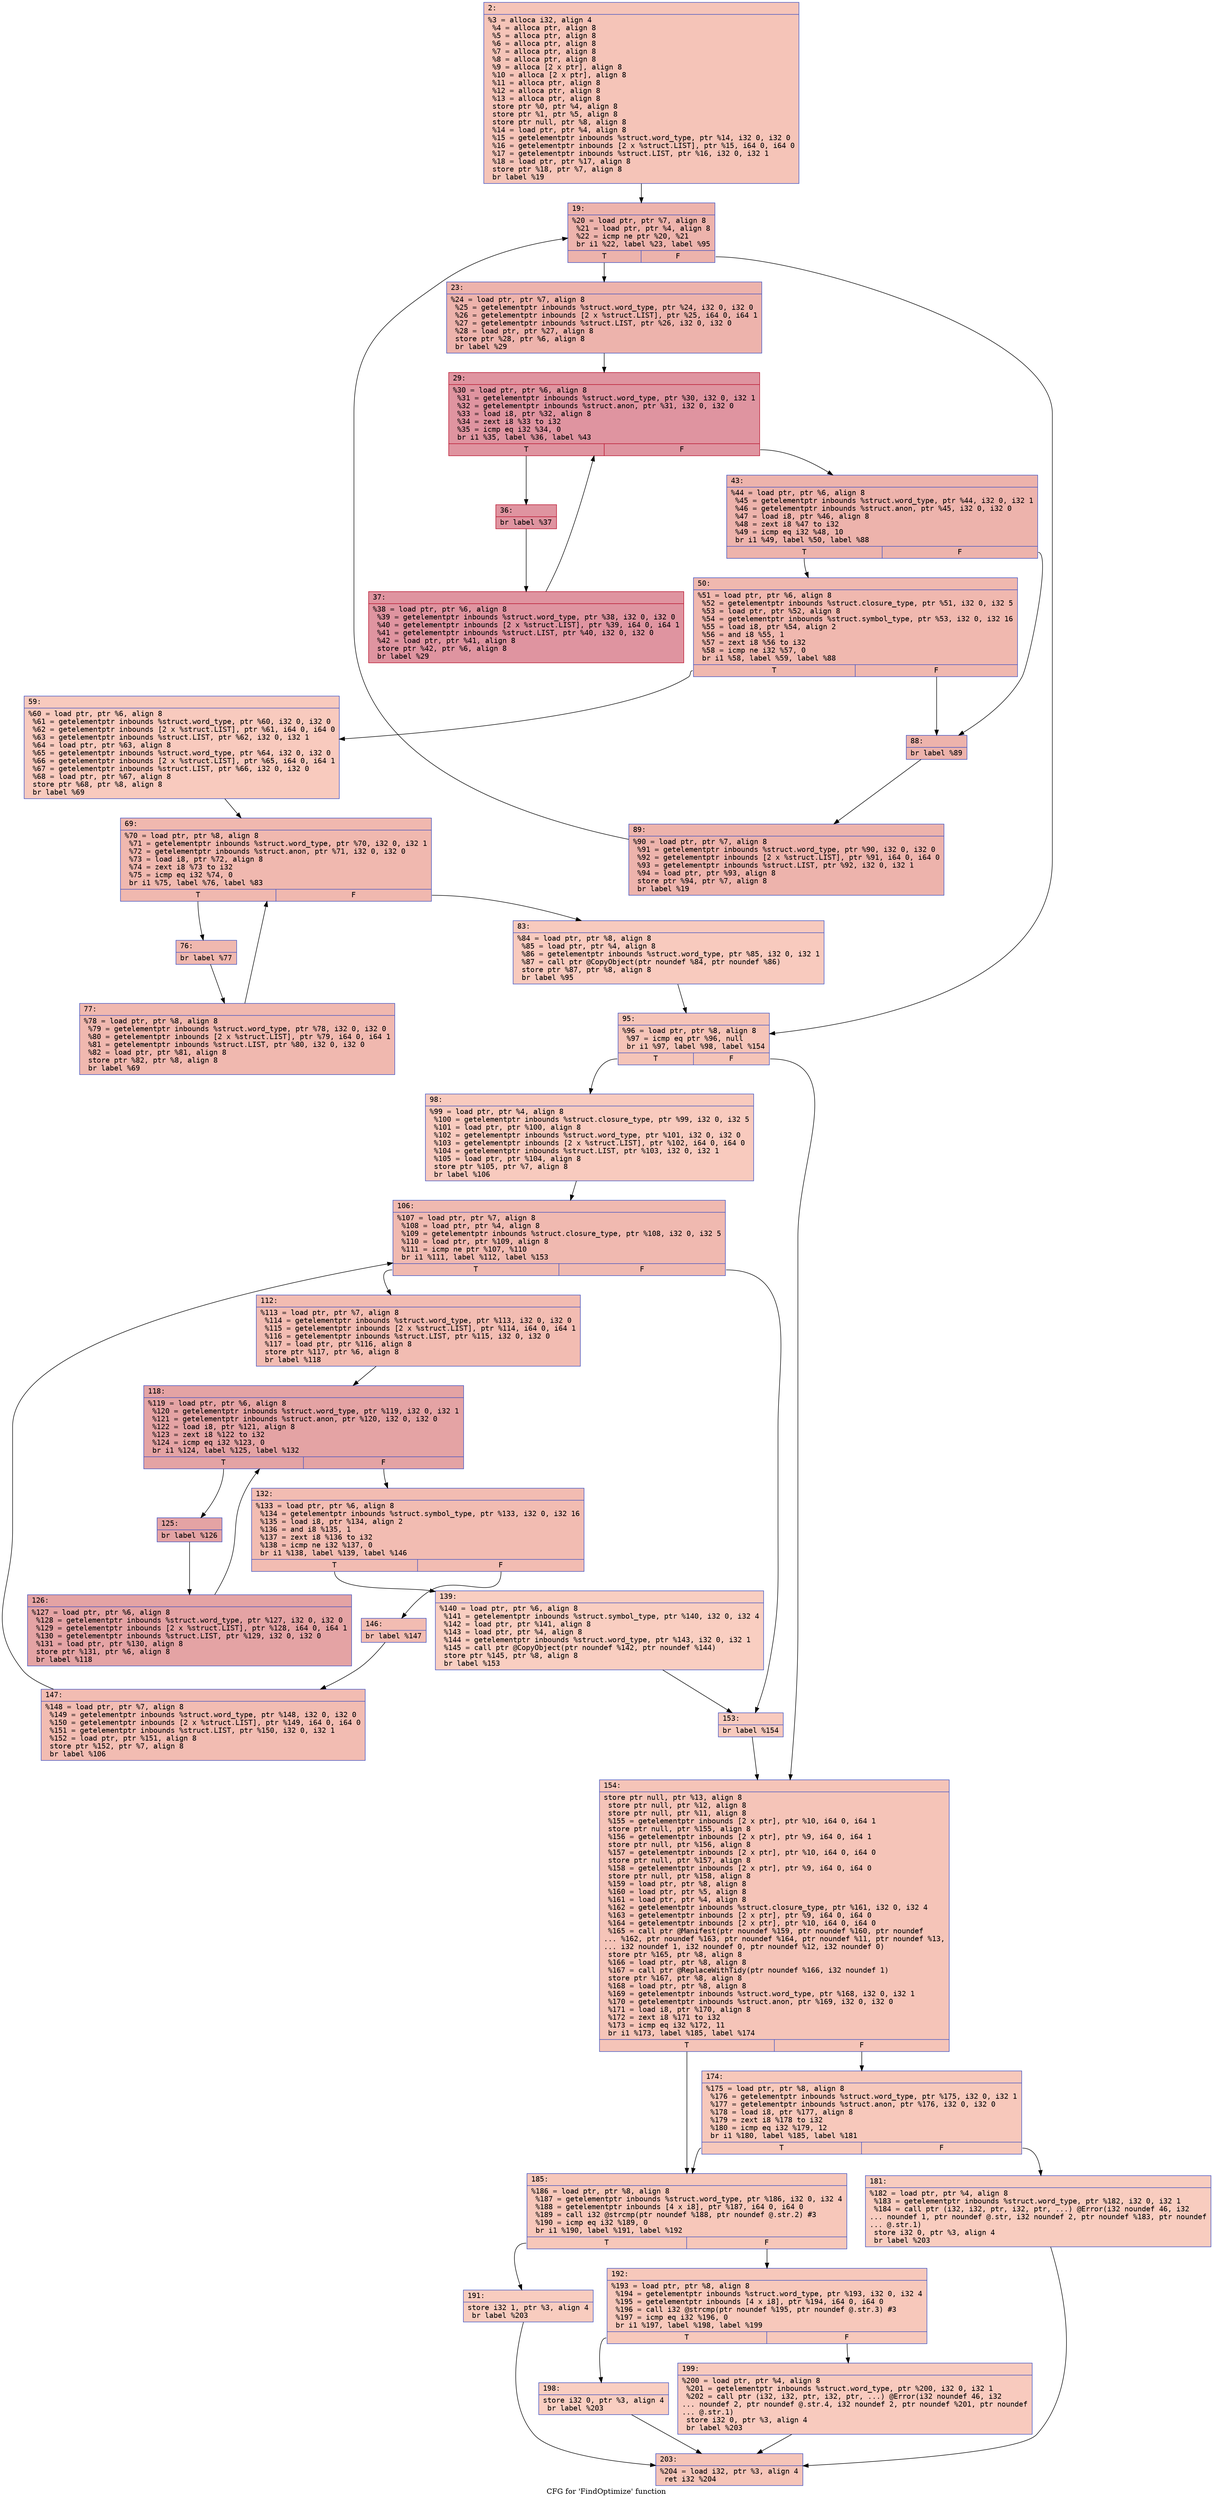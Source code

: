 digraph "CFG for 'FindOptimize' function" {
	label="CFG for 'FindOptimize' function";

	Node0x6000009c8410 [shape=record,color="#3d50c3ff", style=filled, fillcolor="#e97a5f70" fontname="Courier",label="{2:\l|  %3 = alloca i32, align 4\l  %4 = alloca ptr, align 8\l  %5 = alloca ptr, align 8\l  %6 = alloca ptr, align 8\l  %7 = alloca ptr, align 8\l  %8 = alloca ptr, align 8\l  %9 = alloca [2 x ptr], align 8\l  %10 = alloca [2 x ptr], align 8\l  %11 = alloca ptr, align 8\l  %12 = alloca ptr, align 8\l  %13 = alloca ptr, align 8\l  store ptr %0, ptr %4, align 8\l  store ptr %1, ptr %5, align 8\l  store ptr null, ptr %8, align 8\l  %14 = load ptr, ptr %4, align 8\l  %15 = getelementptr inbounds %struct.word_type, ptr %14, i32 0, i32 0\l  %16 = getelementptr inbounds [2 x %struct.LIST], ptr %15, i64 0, i64 0\l  %17 = getelementptr inbounds %struct.LIST, ptr %16, i32 0, i32 1\l  %18 = load ptr, ptr %17, align 8\l  store ptr %18, ptr %7, align 8\l  br label %19\l}"];
	Node0x6000009c8410 -> Node0x6000009c8460[tooltip="2 -> 19\nProbability 100.00%" ];
	Node0x6000009c8460 [shape=record,color="#3d50c3ff", style=filled, fillcolor="#d6524470" fontname="Courier",label="{19:\l|  %20 = load ptr, ptr %7, align 8\l  %21 = load ptr, ptr %4, align 8\l  %22 = icmp ne ptr %20, %21\l  br i1 %22, label %23, label %95\l|{<s0>T|<s1>F}}"];
	Node0x6000009c8460:s0 -> Node0x6000009c84b0[tooltip="19 -> 23\nProbability 96.88%" ];
	Node0x6000009c8460:s1 -> Node0x6000009c88c0[tooltip="19 -> 95\nProbability 3.12%" ];
	Node0x6000009c84b0 [shape=record,color="#3d50c3ff", style=filled, fillcolor="#d6524470" fontname="Courier",label="{23:\l|  %24 = load ptr, ptr %7, align 8\l  %25 = getelementptr inbounds %struct.word_type, ptr %24, i32 0, i32 0\l  %26 = getelementptr inbounds [2 x %struct.LIST], ptr %25, i64 0, i64 1\l  %27 = getelementptr inbounds %struct.LIST, ptr %26, i32 0, i32 0\l  %28 = load ptr, ptr %27, align 8\l  store ptr %28, ptr %6, align 8\l  br label %29\l}"];
	Node0x6000009c84b0 -> Node0x6000009c8500[tooltip="23 -> 29\nProbability 100.00%" ];
	Node0x6000009c8500 [shape=record,color="#b70d28ff", style=filled, fillcolor="#b70d2870" fontname="Courier",label="{29:\l|  %30 = load ptr, ptr %6, align 8\l  %31 = getelementptr inbounds %struct.word_type, ptr %30, i32 0, i32 1\l  %32 = getelementptr inbounds %struct.anon, ptr %31, i32 0, i32 0\l  %33 = load i8, ptr %32, align 8\l  %34 = zext i8 %33 to i32\l  %35 = icmp eq i32 %34, 0\l  br i1 %35, label %36, label %43\l|{<s0>T|<s1>F}}"];
	Node0x6000009c8500:s0 -> Node0x6000009c8550[tooltip="29 -> 36\nProbability 96.88%" ];
	Node0x6000009c8500:s1 -> Node0x6000009c85f0[tooltip="29 -> 43\nProbability 3.12%" ];
	Node0x6000009c8550 [shape=record,color="#b70d28ff", style=filled, fillcolor="#b70d2870" fontname="Courier",label="{36:\l|  br label %37\l}"];
	Node0x6000009c8550 -> Node0x6000009c85a0[tooltip="36 -> 37\nProbability 100.00%" ];
	Node0x6000009c85a0 [shape=record,color="#b70d28ff", style=filled, fillcolor="#b70d2870" fontname="Courier",label="{37:\l|  %38 = load ptr, ptr %6, align 8\l  %39 = getelementptr inbounds %struct.word_type, ptr %38, i32 0, i32 0\l  %40 = getelementptr inbounds [2 x %struct.LIST], ptr %39, i64 0, i64 1\l  %41 = getelementptr inbounds %struct.LIST, ptr %40, i32 0, i32 0\l  %42 = load ptr, ptr %41, align 8\l  store ptr %42, ptr %6, align 8\l  br label %29\l}"];
	Node0x6000009c85a0 -> Node0x6000009c8500[tooltip="37 -> 29\nProbability 100.00%" ];
	Node0x6000009c85f0 [shape=record,color="#3d50c3ff", style=filled, fillcolor="#d6524470" fontname="Courier",label="{43:\l|  %44 = load ptr, ptr %6, align 8\l  %45 = getelementptr inbounds %struct.word_type, ptr %44, i32 0, i32 1\l  %46 = getelementptr inbounds %struct.anon, ptr %45, i32 0, i32 0\l  %47 = load i8, ptr %46, align 8\l  %48 = zext i8 %47 to i32\l  %49 = icmp eq i32 %48, 10\l  br i1 %49, label %50, label %88\l|{<s0>T|<s1>F}}"];
	Node0x6000009c85f0:s0 -> Node0x6000009c8640[tooltip="43 -> 50\nProbability 50.00%" ];
	Node0x6000009c85f0:s1 -> Node0x6000009c8820[tooltip="43 -> 88\nProbability 50.00%" ];
	Node0x6000009c8640 [shape=record,color="#3d50c3ff", style=filled, fillcolor="#dc5d4a70" fontname="Courier",label="{50:\l|  %51 = load ptr, ptr %6, align 8\l  %52 = getelementptr inbounds %struct.closure_type, ptr %51, i32 0, i32 5\l  %53 = load ptr, ptr %52, align 8\l  %54 = getelementptr inbounds %struct.symbol_type, ptr %53, i32 0, i32 16\l  %55 = load i8, ptr %54, align 2\l  %56 = and i8 %55, 1\l  %57 = zext i8 %56 to i32\l  %58 = icmp ne i32 %57, 0\l  br i1 %58, label %59, label %88\l|{<s0>T|<s1>F}}"];
	Node0x6000009c8640:s0 -> Node0x6000009c8690[tooltip="50 -> 59\nProbability 3.12%" ];
	Node0x6000009c8640:s1 -> Node0x6000009c8820[tooltip="50 -> 88\nProbability 96.88%" ];
	Node0x6000009c8690 [shape=record,color="#3d50c3ff", style=filled, fillcolor="#ef886b70" fontname="Courier",label="{59:\l|  %60 = load ptr, ptr %6, align 8\l  %61 = getelementptr inbounds %struct.word_type, ptr %60, i32 0, i32 0\l  %62 = getelementptr inbounds [2 x %struct.LIST], ptr %61, i64 0, i64 0\l  %63 = getelementptr inbounds %struct.LIST, ptr %62, i32 0, i32 1\l  %64 = load ptr, ptr %63, align 8\l  %65 = getelementptr inbounds %struct.word_type, ptr %64, i32 0, i32 0\l  %66 = getelementptr inbounds [2 x %struct.LIST], ptr %65, i64 0, i64 1\l  %67 = getelementptr inbounds %struct.LIST, ptr %66, i32 0, i32 0\l  %68 = load ptr, ptr %67, align 8\l  store ptr %68, ptr %8, align 8\l  br label %69\l}"];
	Node0x6000009c8690 -> Node0x6000009c86e0[tooltip="59 -> 69\nProbability 100.00%" ];
	Node0x6000009c86e0 [shape=record,color="#3d50c3ff", style=filled, fillcolor="#dc5d4a70" fontname="Courier",label="{69:\l|  %70 = load ptr, ptr %8, align 8\l  %71 = getelementptr inbounds %struct.word_type, ptr %70, i32 0, i32 1\l  %72 = getelementptr inbounds %struct.anon, ptr %71, i32 0, i32 0\l  %73 = load i8, ptr %72, align 8\l  %74 = zext i8 %73 to i32\l  %75 = icmp eq i32 %74, 0\l  br i1 %75, label %76, label %83\l|{<s0>T|<s1>F}}"];
	Node0x6000009c86e0:s0 -> Node0x6000009c8730[tooltip="69 -> 76\nProbability 96.88%" ];
	Node0x6000009c86e0:s1 -> Node0x6000009c87d0[tooltip="69 -> 83\nProbability 3.12%" ];
	Node0x6000009c8730 [shape=record,color="#3d50c3ff", style=filled, fillcolor="#dc5d4a70" fontname="Courier",label="{76:\l|  br label %77\l}"];
	Node0x6000009c8730 -> Node0x6000009c8780[tooltip="76 -> 77\nProbability 100.00%" ];
	Node0x6000009c8780 [shape=record,color="#3d50c3ff", style=filled, fillcolor="#dc5d4a70" fontname="Courier",label="{77:\l|  %78 = load ptr, ptr %8, align 8\l  %79 = getelementptr inbounds %struct.word_type, ptr %78, i32 0, i32 0\l  %80 = getelementptr inbounds [2 x %struct.LIST], ptr %79, i64 0, i64 1\l  %81 = getelementptr inbounds %struct.LIST, ptr %80, i32 0, i32 0\l  %82 = load ptr, ptr %81, align 8\l  store ptr %82, ptr %8, align 8\l  br label %69\l}"];
	Node0x6000009c8780 -> Node0x6000009c86e0[tooltip="77 -> 69\nProbability 100.00%" ];
	Node0x6000009c87d0 [shape=record,color="#3d50c3ff", style=filled, fillcolor="#ef886b70" fontname="Courier",label="{83:\l|  %84 = load ptr, ptr %8, align 8\l  %85 = load ptr, ptr %4, align 8\l  %86 = getelementptr inbounds %struct.word_type, ptr %85, i32 0, i32 1\l  %87 = call ptr @CopyObject(ptr noundef %84, ptr noundef %86)\l  store ptr %87, ptr %8, align 8\l  br label %95\l}"];
	Node0x6000009c87d0 -> Node0x6000009c88c0[tooltip="83 -> 95\nProbability 100.00%" ];
	Node0x6000009c8820 [shape=record,color="#3d50c3ff", style=filled, fillcolor="#d6524470" fontname="Courier",label="{88:\l|  br label %89\l}"];
	Node0x6000009c8820 -> Node0x6000009c8870[tooltip="88 -> 89\nProbability 100.00%" ];
	Node0x6000009c8870 [shape=record,color="#3d50c3ff", style=filled, fillcolor="#d6524470" fontname="Courier",label="{89:\l|  %90 = load ptr, ptr %7, align 8\l  %91 = getelementptr inbounds %struct.word_type, ptr %90, i32 0, i32 0\l  %92 = getelementptr inbounds [2 x %struct.LIST], ptr %91, i64 0, i64 0\l  %93 = getelementptr inbounds %struct.LIST, ptr %92, i32 0, i32 1\l  %94 = load ptr, ptr %93, align 8\l  store ptr %94, ptr %7, align 8\l  br label %19\l}"];
	Node0x6000009c8870 -> Node0x6000009c8460[tooltip="89 -> 19\nProbability 100.00%" ];
	Node0x6000009c88c0 [shape=record,color="#3d50c3ff", style=filled, fillcolor="#e97a5f70" fontname="Courier",label="{95:\l|  %96 = load ptr, ptr %8, align 8\l  %97 = icmp eq ptr %96, null\l  br i1 %97, label %98, label %154\l|{<s0>T|<s1>F}}"];
	Node0x6000009c88c0:s0 -> Node0x6000009c8910[tooltip="95 -> 98\nProbability 37.50%" ];
	Node0x6000009c88c0:s1 -> Node0x6000009c8c80[tooltip="95 -> 154\nProbability 62.50%" ];
	Node0x6000009c8910 [shape=record,color="#3d50c3ff", style=filled, fillcolor="#ef886b70" fontname="Courier",label="{98:\l|  %99 = load ptr, ptr %4, align 8\l  %100 = getelementptr inbounds %struct.closure_type, ptr %99, i32 0, i32 5\l  %101 = load ptr, ptr %100, align 8\l  %102 = getelementptr inbounds %struct.word_type, ptr %101, i32 0, i32 0\l  %103 = getelementptr inbounds [2 x %struct.LIST], ptr %102, i64 0, i64 0\l  %104 = getelementptr inbounds %struct.LIST, ptr %103, i32 0, i32 1\l  %105 = load ptr, ptr %104, align 8\l  store ptr %105, ptr %7, align 8\l  br label %106\l}"];
	Node0x6000009c8910 -> Node0x6000009c8960[tooltip="98 -> 106\nProbability 100.00%" ];
	Node0x6000009c8960 [shape=record,color="#3d50c3ff", style=filled, fillcolor="#de614d70" fontname="Courier",label="{106:\l|  %107 = load ptr, ptr %7, align 8\l  %108 = load ptr, ptr %4, align 8\l  %109 = getelementptr inbounds %struct.closure_type, ptr %108, i32 0, i32 5\l  %110 = load ptr, ptr %109, align 8\l  %111 = icmp ne ptr %107, %110\l  br i1 %111, label %112, label %153\l|{<s0>T|<s1>F}}"];
	Node0x6000009c8960:s0 -> Node0x6000009c89b0[tooltip="106 -> 112\nProbability 96.88%" ];
	Node0x6000009c8960:s1 -> Node0x6000009c8c30[tooltip="106 -> 153\nProbability 3.12%" ];
	Node0x6000009c89b0 [shape=record,color="#3d50c3ff", style=filled, fillcolor="#e1675170" fontname="Courier",label="{112:\l|  %113 = load ptr, ptr %7, align 8\l  %114 = getelementptr inbounds %struct.word_type, ptr %113, i32 0, i32 0\l  %115 = getelementptr inbounds [2 x %struct.LIST], ptr %114, i64 0, i64 1\l  %116 = getelementptr inbounds %struct.LIST, ptr %115, i32 0, i32 0\l  %117 = load ptr, ptr %116, align 8\l  store ptr %117, ptr %6, align 8\l  br label %118\l}"];
	Node0x6000009c89b0 -> Node0x6000009c8a00[tooltip="112 -> 118\nProbability 100.00%" ];
	Node0x6000009c8a00 [shape=record,color="#3d50c3ff", style=filled, fillcolor="#c32e3170" fontname="Courier",label="{118:\l|  %119 = load ptr, ptr %6, align 8\l  %120 = getelementptr inbounds %struct.word_type, ptr %119, i32 0, i32 1\l  %121 = getelementptr inbounds %struct.anon, ptr %120, i32 0, i32 0\l  %122 = load i8, ptr %121, align 8\l  %123 = zext i8 %122 to i32\l  %124 = icmp eq i32 %123, 0\l  br i1 %124, label %125, label %132\l|{<s0>T|<s1>F}}"];
	Node0x6000009c8a00:s0 -> Node0x6000009c8a50[tooltip="118 -> 125\nProbability 96.88%" ];
	Node0x6000009c8a00:s1 -> Node0x6000009c8af0[tooltip="118 -> 132\nProbability 3.12%" ];
	Node0x6000009c8a50 [shape=record,color="#3d50c3ff", style=filled, fillcolor="#c32e3170" fontname="Courier",label="{125:\l|  br label %126\l}"];
	Node0x6000009c8a50 -> Node0x6000009c8aa0[tooltip="125 -> 126\nProbability 100.00%" ];
	Node0x6000009c8aa0 [shape=record,color="#3d50c3ff", style=filled, fillcolor="#c32e3170" fontname="Courier",label="{126:\l|  %127 = load ptr, ptr %6, align 8\l  %128 = getelementptr inbounds %struct.word_type, ptr %127, i32 0, i32 0\l  %129 = getelementptr inbounds [2 x %struct.LIST], ptr %128, i64 0, i64 1\l  %130 = getelementptr inbounds %struct.LIST, ptr %129, i32 0, i32 0\l  %131 = load ptr, ptr %130, align 8\l  store ptr %131, ptr %6, align 8\l  br label %118\l}"];
	Node0x6000009c8aa0 -> Node0x6000009c8a00[tooltip="126 -> 118\nProbability 100.00%" ];
	Node0x6000009c8af0 [shape=record,color="#3d50c3ff", style=filled, fillcolor="#e1675170" fontname="Courier",label="{132:\l|  %133 = load ptr, ptr %6, align 8\l  %134 = getelementptr inbounds %struct.symbol_type, ptr %133, i32 0, i32 16\l  %135 = load i8, ptr %134, align 2\l  %136 = and i8 %135, 1\l  %137 = zext i8 %136 to i32\l  %138 = icmp ne i32 %137, 0\l  br i1 %138, label %139, label %146\l|{<s0>T|<s1>F}}"];
	Node0x6000009c8af0:s0 -> Node0x6000009c8b40[tooltip="132 -> 139\nProbability 3.12%" ];
	Node0x6000009c8af0:s1 -> Node0x6000009c8b90[tooltip="132 -> 146\nProbability 96.88%" ];
	Node0x6000009c8b40 [shape=record,color="#3d50c3ff", style=filled, fillcolor="#f2907270" fontname="Courier",label="{139:\l|  %140 = load ptr, ptr %6, align 8\l  %141 = getelementptr inbounds %struct.symbol_type, ptr %140, i32 0, i32 4\l  %142 = load ptr, ptr %141, align 8\l  %143 = load ptr, ptr %4, align 8\l  %144 = getelementptr inbounds %struct.word_type, ptr %143, i32 0, i32 1\l  %145 = call ptr @CopyObject(ptr noundef %142, ptr noundef %144)\l  store ptr %145, ptr %8, align 8\l  br label %153\l}"];
	Node0x6000009c8b40 -> Node0x6000009c8c30[tooltip="139 -> 153\nProbability 100.00%" ];
	Node0x6000009c8b90 [shape=record,color="#3d50c3ff", style=filled, fillcolor="#e1675170" fontname="Courier",label="{146:\l|  br label %147\l}"];
	Node0x6000009c8b90 -> Node0x6000009c8be0[tooltip="146 -> 147\nProbability 100.00%" ];
	Node0x6000009c8be0 [shape=record,color="#3d50c3ff", style=filled, fillcolor="#e1675170" fontname="Courier",label="{147:\l|  %148 = load ptr, ptr %7, align 8\l  %149 = getelementptr inbounds %struct.word_type, ptr %148, i32 0, i32 0\l  %150 = getelementptr inbounds [2 x %struct.LIST], ptr %149, i64 0, i64 0\l  %151 = getelementptr inbounds %struct.LIST, ptr %150, i32 0, i32 1\l  %152 = load ptr, ptr %151, align 8\l  store ptr %152, ptr %7, align 8\l  br label %106\l}"];
	Node0x6000009c8be0 -> Node0x6000009c8960[tooltip="147 -> 106\nProbability 100.00%" ];
	Node0x6000009c8c30 [shape=record,color="#3d50c3ff", style=filled, fillcolor="#ef886b70" fontname="Courier",label="{153:\l|  br label %154\l}"];
	Node0x6000009c8c30 -> Node0x6000009c8c80[tooltip="153 -> 154\nProbability 100.00%" ];
	Node0x6000009c8c80 [shape=record,color="#3d50c3ff", style=filled, fillcolor="#e97a5f70" fontname="Courier",label="{154:\l|  store ptr null, ptr %13, align 8\l  store ptr null, ptr %12, align 8\l  store ptr null, ptr %11, align 8\l  %155 = getelementptr inbounds [2 x ptr], ptr %10, i64 0, i64 1\l  store ptr null, ptr %155, align 8\l  %156 = getelementptr inbounds [2 x ptr], ptr %9, i64 0, i64 1\l  store ptr null, ptr %156, align 8\l  %157 = getelementptr inbounds [2 x ptr], ptr %10, i64 0, i64 0\l  store ptr null, ptr %157, align 8\l  %158 = getelementptr inbounds [2 x ptr], ptr %9, i64 0, i64 0\l  store ptr null, ptr %158, align 8\l  %159 = load ptr, ptr %8, align 8\l  %160 = load ptr, ptr %5, align 8\l  %161 = load ptr, ptr %4, align 8\l  %162 = getelementptr inbounds %struct.closure_type, ptr %161, i32 0, i32 4\l  %163 = getelementptr inbounds [2 x ptr], ptr %9, i64 0, i64 0\l  %164 = getelementptr inbounds [2 x ptr], ptr %10, i64 0, i64 0\l  %165 = call ptr @Manifest(ptr noundef %159, ptr noundef %160, ptr noundef\l... %162, ptr noundef %163, ptr noundef %164, ptr noundef %11, ptr noundef %13,\l... i32 noundef 1, i32 noundef 0, ptr noundef %12, i32 noundef 0)\l  store ptr %165, ptr %8, align 8\l  %166 = load ptr, ptr %8, align 8\l  %167 = call ptr @ReplaceWithTidy(ptr noundef %166, i32 noundef 1)\l  store ptr %167, ptr %8, align 8\l  %168 = load ptr, ptr %8, align 8\l  %169 = getelementptr inbounds %struct.word_type, ptr %168, i32 0, i32 1\l  %170 = getelementptr inbounds %struct.anon, ptr %169, i32 0, i32 0\l  %171 = load i8, ptr %170, align 8\l  %172 = zext i8 %171 to i32\l  %173 = icmp eq i32 %172, 11\l  br i1 %173, label %185, label %174\l|{<s0>T|<s1>F}}"];
	Node0x6000009c8c80:s0 -> Node0x6000009c8d70[tooltip="154 -> 185\nProbability 50.00%" ];
	Node0x6000009c8c80:s1 -> Node0x6000009c8cd0[tooltip="154 -> 174\nProbability 50.00%" ];
	Node0x6000009c8cd0 [shape=record,color="#3d50c3ff", style=filled, fillcolor="#ed836670" fontname="Courier",label="{174:\l|  %175 = load ptr, ptr %8, align 8\l  %176 = getelementptr inbounds %struct.word_type, ptr %175, i32 0, i32 1\l  %177 = getelementptr inbounds %struct.anon, ptr %176, i32 0, i32 0\l  %178 = load i8, ptr %177, align 8\l  %179 = zext i8 %178 to i32\l  %180 = icmp eq i32 %179, 12\l  br i1 %180, label %185, label %181\l|{<s0>T|<s1>F}}"];
	Node0x6000009c8cd0:s0 -> Node0x6000009c8d70[tooltip="174 -> 185\nProbability 50.00%" ];
	Node0x6000009c8cd0:s1 -> Node0x6000009c8d20[tooltip="174 -> 181\nProbability 50.00%" ];
	Node0x6000009c8d20 [shape=record,color="#3d50c3ff", style=filled, fillcolor="#f08b6e70" fontname="Courier",label="{181:\l|  %182 = load ptr, ptr %4, align 8\l  %183 = getelementptr inbounds %struct.word_type, ptr %182, i32 0, i32 1\l  %184 = call ptr (i32, i32, ptr, i32, ptr, ...) @Error(i32 noundef 46, i32\l... noundef 1, ptr noundef @.str, i32 noundef 2, ptr noundef %183, ptr noundef\l... @.str.1)\l  store i32 0, ptr %3, align 4\l  br label %203\l}"];
	Node0x6000009c8d20 -> Node0x6000009c8f00[tooltip="181 -> 203\nProbability 100.00%" ];
	Node0x6000009c8d70 [shape=record,color="#3d50c3ff", style=filled, fillcolor="#ec7f6370" fontname="Courier",label="{185:\l|  %186 = load ptr, ptr %8, align 8\l  %187 = getelementptr inbounds %struct.word_type, ptr %186, i32 0, i32 4\l  %188 = getelementptr inbounds [4 x i8], ptr %187, i64 0, i64 0\l  %189 = call i32 @strcmp(ptr noundef %188, ptr noundef @.str.2) #3\l  %190 = icmp eq i32 %189, 0\l  br i1 %190, label %191, label %192\l|{<s0>T|<s1>F}}"];
	Node0x6000009c8d70:s0 -> Node0x6000009c8dc0[tooltip="185 -> 191\nProbability 37.50%" ];
	Node0x6000009c8d70:s1 -> Node0x6000009c8e10[tooltip="185 -> 192\nProbability 62.50%" ];
	Node0x6000009c8dc0 [shape=record,color="#3d50c3ff", style=filled, fillcolor="#f08b6e70" fontname="Courier",label="{191:\l|  store i32 1, ptr %3, align 4\l  br label %203\l}"];
	Node0x6000009c8dc0 -> Node0x6000009c8f00[tooltip="191 -> 203\nProbability 100.00%" ];
	Node0x6000009c8e10 [shape=record,color="#3d50c3ff", style=filled, fillcolor="#ed836670" fontname="Courier",label="{192:\l|  %193 = load ptr, ptr %8, align 8\l  %194 = getelementptr inbounds %struct.word_type, ptr %193, i32 0, i32 4\l  %195 = getelementptr inbounds [4 x i8], ptr %194, i64 0, i64 0\l  %196 = call i32 @strcmp(ptr noundef %195, ptr noundef @.str.3) #3\l  %197 = icmp eq i32 %196, 0\l  br i1 %197, label %198, label %199\l|{<s0>T|<s1>F}}"];
	Node0x6000009c8e10:s0 -> Node0x6000009c8e60[tooltip="192 -> 198\nProbability 37.50%" ];
	Node0x6000009c8e10:s1 -> Node0x6000009c8eb0[tooltip="192 -> 199\nProbability 62.50%" ];
	Node0x6000009c8e60 [shape=record,color="#3d50c3ff", style=filled, fillcolor="#f2907270" fontname="Courier",label="{198:\l|  store i32 0, ptr %3, align 4\l  br label %203\l}"];
	Node0x6000009c8e60 -> Node0x6000009c8f00[tooltip="198 -> 203\nProbability 100.00%" ];
	Node0x6000009c8eb0 [shape=record,color="#3d50c3ff", style=filled, fillcolor="#ef886b70" fontname="Courier",label="{199:\l|  %200 = load ptr, ptr %4, align 8\l  %201 = getelementptr inbounds %struct.word_type, ptr %200, i32 0, i32 1\l  %202 = call ptr (i32, i32, ptr, i32, ptr, ...) @Error(i32 noundef 46, i32\l... noundef 2, ptr noundef @.str.4, i32 noundef 2, ptr noundef %201, ptr noundef\l... @.str.1)\l  store i32 0, ptr %3, align 4\l  br label %203\l}"];
	Node0x6000009c8eb0 -> Node0x6000009c8f00[tooltip="199 -> 203\nProbability 100.00%" ];
	Node0x6000009c8f00 [shape=record,color="#3d50c3ff", style=filled, fillcolor="#e97a5f70" fontname="Courier",label="{203:\l|  %204 = load i32, ptr %3, align 4\l  ret i32 %204\l}"];
}
